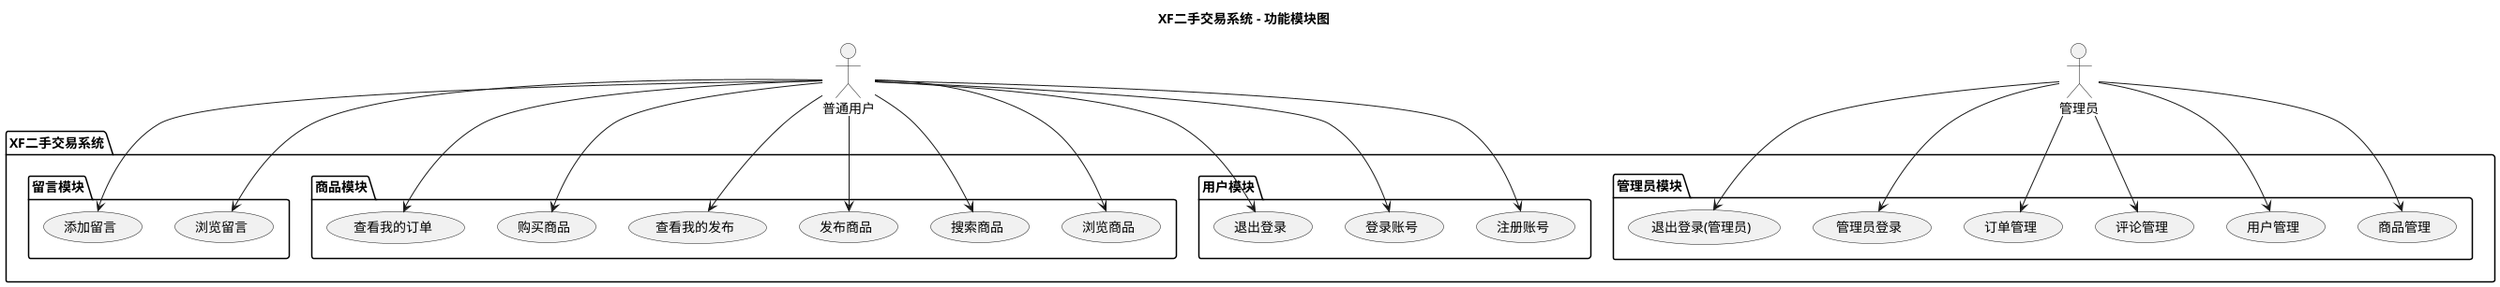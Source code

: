 @startuml
title XF二手交易系统 - 功能模块图

actor "普通用户" as User
actor "管理员" as Admin

package "XF二手交易系统" {
    
    package "用户模块" {
        usecase "注册账号" as UC1
        usecase "登录账号" as UC2
        usecase "退出登录" as UC3
    }

    package "商品模块" {
        usecase "浏览商品" as UC4
        usecase "搜索商品" as UC5
        usecase "发布商品" as UC6
        usecase "查看我的发布" as UC7
        usecase "购买商品" as UC8
        usecase "查看我的订单" as UC9
    }

    package "留言模块" {
        usecase "浏览留言" as UC10
        usecase "添加留言" as UC11
    }

    package "管理员模块" {
        usecase "商品管理" as UC12
        usecase "用户管理" as UC13
        usecase "评论管理" as UC14
        usecase "订单管理" as UC15
        usecase "管理员登录" as UC16
        usecase "退出登录(管理员)" as UC17
    }

    ' 用户功能关系
    User --> UC1
    User --> UC2
    User --> UC3
    User --> UC4
    User --> UC5
    User --> UC6
    User --> UC7
    User --> UC8
    User --> UC9
    User --> UC10
    User --> UC11

    ' 管理员功能关系
    Admin --> UC16
    Admin --> UC17
    Admin --> UC12
    Admin --> UC13
    Admin --> UC14
    Admin --> UC15
}

@enduml
